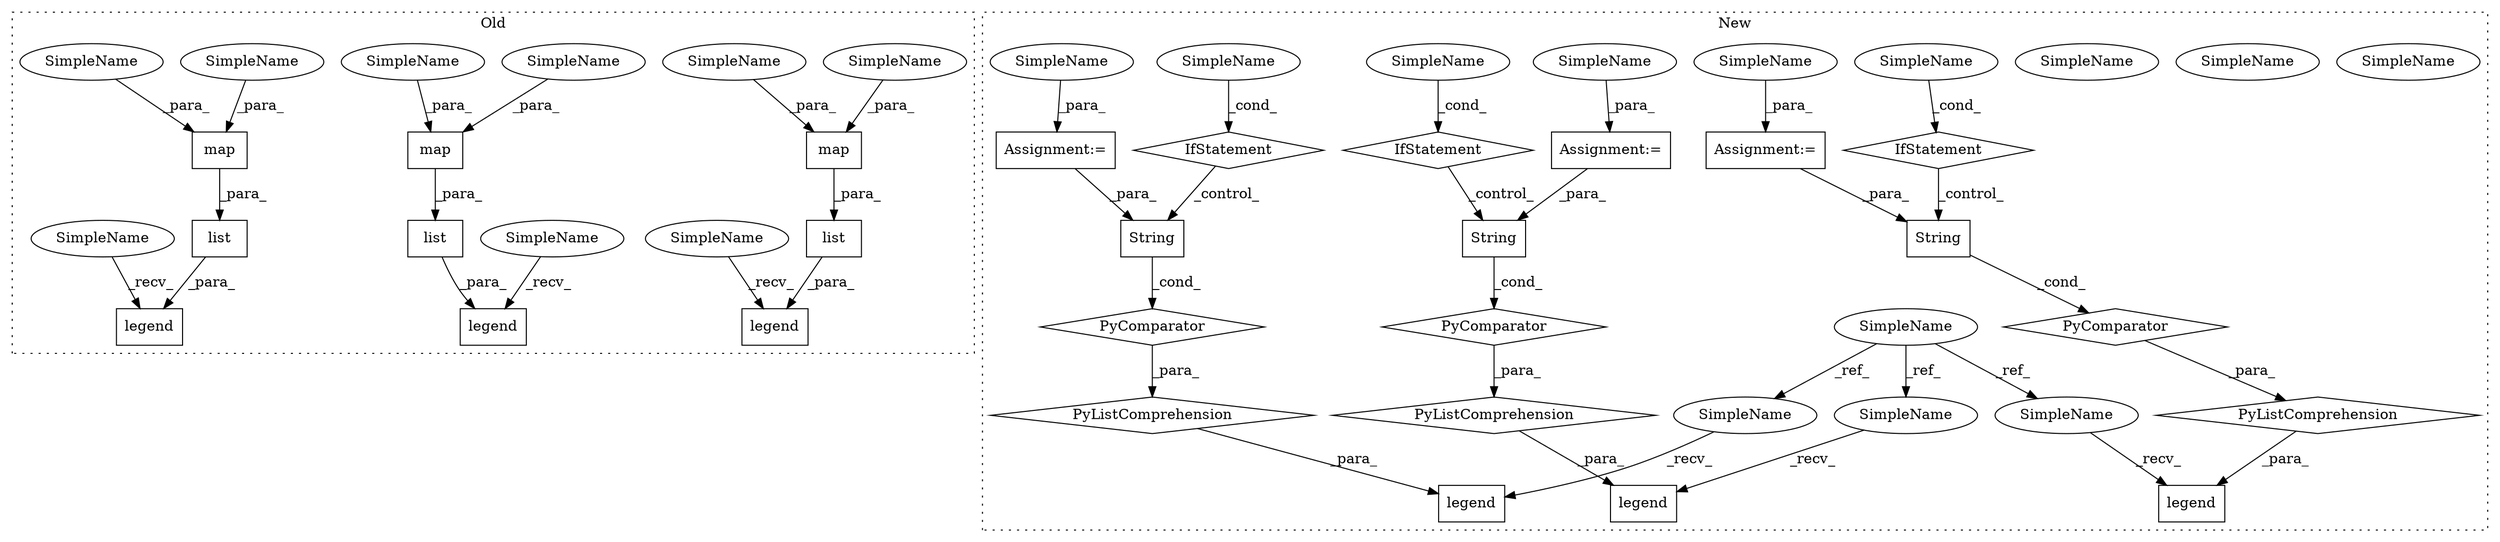digraph G {
subgraph cluster0 {
1 [label="map" a="32" s="2479,2497" l="4,1" shape="box"];
4 [label="legend" a="32" s="2467,2499" l="7,1" shape="box"];
6 [label="legend" a="32" s="3137,3169" l="7,1" shape="box"];
15 [label="list" a="32" s="2474,2498" l="5,1" shape="box"];
16 [label="map" a="32" s="3149,3167" l="4,1" shape="box"];
17 [label="list" a="32" s="3144,3168" l="5,1" shape="box"];
24 [label="legend" a="32" s="2840,2872" l="7,1" shape="box"];
28 [label="list" a="32" s="2847,2871" l="5,1" shape="box"];
31 [label="map" a="32" s="2852,2870" l="4,1" shape="box"];
32 [label="SimpleName" a="42" s="2490" l="7" shape="ellipse"];
33 [label="SimpleName" a="42" s="2863" l="7" shape="ellipse"];
34 [label="SimpleName" a="42" s="3160" l="7" shape="ellipse"];
44 [label="SimpleName" a="42" s="2856" l="6" shape="ellipse"];
45 [label="SimpleName" a="42" s="2483" l="6" shape="ellipse"];
46 [label="SimpleName" a="42" s="3153" l="6" shape="ellipse"];
47 [label="SimpleName" a="42" s="2461" l="5" shape="ellipse"];
48 [label="SimpleName" a="42" s="3131" l="5" shape="ellipse"];
49 [label="SimpleName" a="42" s="2834" l="5" shape="ellipse"];
label = "Old";
style="dotted";
}
subgraph cluster1 {
2 [label="legend" a="32" s="3293,3409" l="18,-5" shape="box"];
3 [label="PyComparator" a="113" s="3378" l="23" shape="diamond"];
5 [label="SimpleName" a="42" s="197" l="5" shape="ellipse"];
7 [label="legend" a="32" s="2918,3034" l="18,-5" shape="box"];
8 [label="PyComparator" a="113" s="3003" l="23" shape="diamond"];
9 [label="String" a="32" s="2936,2944" l="7,1" shape="box"];
10 [label="String" a="32" s="3311,3319" l="7,1" shape="box"];
11 [label="SimpleName" a="42" s="3021" l="5" shape="ellipse"];
12 [label="IfStatement" a="25" s="3003" l="23" shape="diamond"];
13 [label="SimpleName" a="42" s="3396" l="5" shape="ellipse"];
14 [label="IfStatement" a="25" s="3378" l="23" shape="diamond"];
18 [label="PyListComprehension" a="109" s="3311" l="98" shape="diamond"];
19 [label="Assignment:=" a="7" s="3003" l="23" shape="box"];
20 [label="Assignment:=" a="7" s="3378" l="23" shape="box"];
21 [label="PyListComprehension" a="109" s="2936" l="98" shape="diamond"];
22 [label="legend" a="32" s="2467,2583" l="18,-5" shape="box"];
23 [label="PyComparator" a="113" s="2552" l="23" shape="diamond"];
25 [label="IfStatement" a="25" s="2552" l="23" shape="diamond"];
26 [label="SimpleName" a="42" s="2570" l="5" shape="ellipse"];
27 [label="String" a="32" s="2485,2493" l="7,1" shape="box"];
29 [label="PyListComprehension" a="109" s="2485" l="98" shape="diamond"];
30 [label="Assignment:=" a="7" s="2552" l="23" shape="box"];
35 [label="SimpleName" a="42" s="2570" l="5" shape="ellipse"];
36 [label="SimpleName" a="42" s="3021" l="5" shape="ellipse"];
37 [label="SimpleName" a="42" s="3396" l="5" shape="ellipse"];
38 [label="SimpleName" a="42" s="2559" l="7" shape="ellipse"];
39 [label="SimpleName" a="42" s="3385" l="7" shape="ellipse"];
40 [label="SimpleName" a="42" s="3010" l="7" shape="ellipse"];
41 [label="SimpleName" a="42" s="2912" l="5" shape="ellipse"];
42 [label="SimpleName" a="42" s="3287" l="5" shape="ellipse"];
43 [label="SimpleName" a="42" s="2461" l="5" shape="ellipse"];
label = "New";
style="dotted";
}
1 -> 15 [label="_para_"];
3 -> 18 [label="_para_"];
5 -> 43 [label="_ref_"];
5 -> 41 [label="_ref_"];
5 -> 42 [label="_ref_"];
8 -> 21 [label="_para_"];
9 -> 8 [label="_cond_"];
10 -> 3 [label="_cond_"];
12 -> 9 [label="_control_"];
14 -> 10 [label="_control_"];
15 -> 4 [label="_para_"];
16 -> 17 [label="_para_"];
17 -> 6 [label="_para_"];
18 -> 2 [label="_para_"];
19 -> 9 [label="_para_"];
20 -> 10 [label="_para_"];
21 -> 7 [label="_para_"];
23 -> 29 [label="_para_"];
25 -> 27 [label="_control_"];
27 -> 23 [label="_cond_"];
28 -> 24 [label="_para_"];
29 -> 22 [label="_para_"];
30 -> 27 [label="_para_"];
31 -> 28 [label="_para_"];
32 -> 1 [label="_para_"];
33 -> 31 [label="_para_"];
34 -> 16 [label="_para_"];
35 -> 25 [label="_cond_"];
36 -> 12 [label="_cond_"];
37 -> 14 [label="_cond_"];
38 -> 30 [label="_para_"];
39 -> 20 [label="_para_"];
40 -> 19 [label="_para_"];
41 -> 7 [label="_recv_"];
42 -> 2 [label="_recv_"];
43 -> 22 [label="_recv_"];
44 -> 31 [label="_para_"];
45 -> 1 [label="_para_"];
46 -> 16 [label="_para_"];
47 -> 4 [label="_recv_"];
48 -> 6 [label="_recv_"];
49 -> 24 [label="_recv_"];
}
